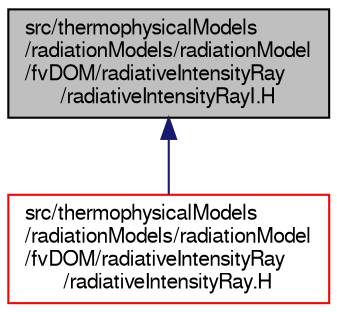 digraph "src/thermophysicalModels/radiationModels/radiationModel/fvDOM/radiativeIntensityRay/radiativeIntensityRayI.H"
{
  bgcolor="transparent";
  edge [fontname="FreeSans",fontsize="10",labelfontname="FreeSans",labelfontsize="10"];
  node [fontname="FreeSans",fontsize="10",shape=record];
  Node1 [label="src/thermophysicalModels\l/radiationModels/radiationModel\l/fvDOM/radiativeIntensityRay\l/radiativeIntensityRayI.H",height=0.2,width=0.4,color="black", fillcolor="grey75", style="filled", fontcolor="black"];
  Node1 -> Node2 [dir="back",color="midnightblue",fontsize="10",style="solid",fontname="FreeSans"];
  Node2 [label="src/thermophysicalModels\l/radiationModels/radiationModel\l/fvDOM/radiativeIntensityRay\l/radiativeIntensityRay.H",height=0.2,width=0.4,color="red",URL="$a15983.html"];
}
